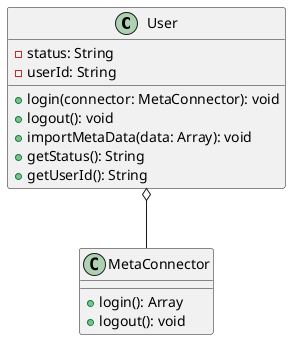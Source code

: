 @startuml

class User {
    - status: String
    - userId: String

    + login(connector: MetaConnector): void
    + logout(): void
    + importMetaData(data: Array): void
    + getStatus(): String
    + getUserId(): String
}

class MetaConnector {
    + login(): Array
    + logout(): void
}

User o-- MetaConnector

@enduml